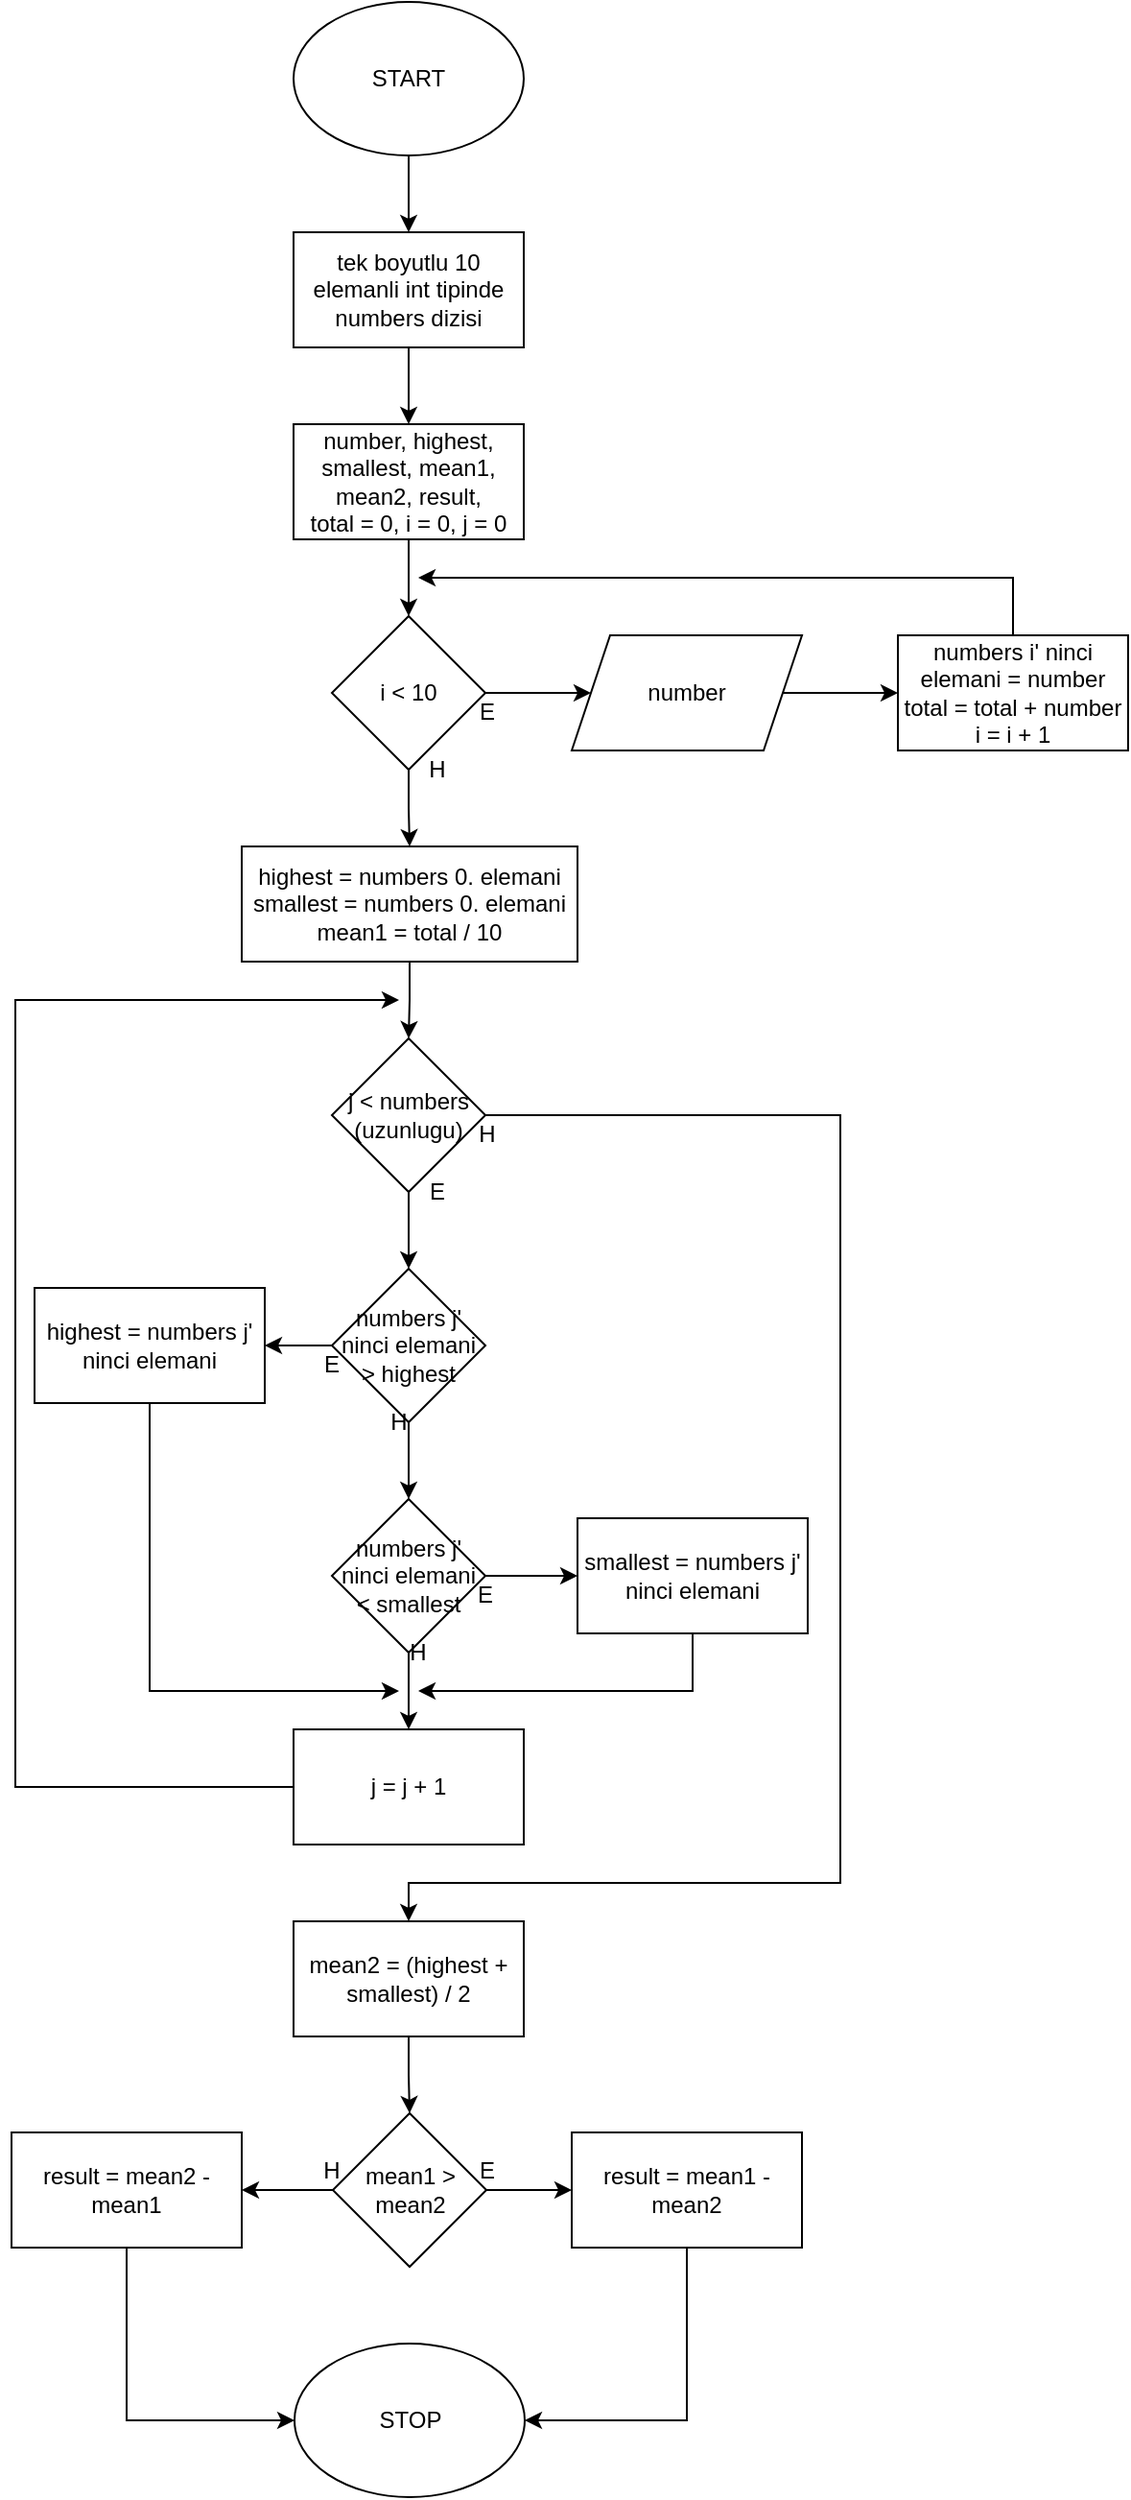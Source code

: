 <mxfile version="13.9.9" type="device"><diagram id="j4sglhTWgFKUVq_U1RRC" name="Page-1"><mxGraphModel dx="2170" dy="1375" grid="1" gridSize="10" guides="1" tooltips="1" connect="1" arrows="1" fold="1" page="1" pageScale="1" pageWidth="850" pageHeight="1100" math="0" shadow="0"><root><mxCell id="0"/><mxCell id="1" parent="0"/><mxCell id="FO_jQ9D9W6UJv9Nk6jc--17" style="edgeStyle=orthogonalEdgeStyle;rounded=0;orthogonalLoop=1;jettySize=auto;html=1;" edge="1" parent="1" source="uGl9izMZ99gcYVm2GILh-1" target="FO_jQ9D9W6UJv9Nk6jc--1"><mxGeometry relative="1" as="geometry"/></mxCell><mxCell id="uGl9izMZ99gcYVm2GILh-1" value="START" style="ellipse;whiteSpace=wrap;html=1;" parent="1" vertex="1"><mxGeometry x="365" width="120" height="80" as="geometry"/></mxCell><mxCell id="uGl9izMZ99gcYVm2GILh-10" value="STOP" style="ellipse;whiteSpace=wrap;html=1;" parent="1" vertex="1"><mxGeometry x="365.5" y="1220" width="120" height="80" as="geometry"/></mxCell><mxCell id="FO_jQ9D9W6UJv9Nk6jc--18" style="edgeStyle=orthogonalEdgeStyle;rounded=0;orthogonalLoop=1;jettySize=auto;html=1;entryX=0.5;entryY=0;entryDx=0;entryDy=0;" edge="1" parent="1" source="FO_jQ9D9W6UJv9Nk6jc--1" target="FO_jQ9D9W6UJv9Nk6jc--2"><mxGeometry relative="1" as="geometry"/></mxCell><mxCell id="FO_jQ9D9W6UJv9Nk6jc--1" value="tek boyutlu 10 elemanli int tipinde numbers dizisi" style="rounded=0;whiteSpace=wrap;html=1;" vertex="1" parent="1"><mxGeometry x="365" y="120" width="120" height="60" as="geometry"/></mxCell><mxCell id="FO_jQ9D9W6UJv9Nk6jc--19" style="edgeStyle=orthogonalEdgeStyle;rounded=0;orthogonalLoop=1;jettySize=auto;html=1;entryX=0.5;entryY=0;entryDx=0;entryDy=0;" edge="1" parent="1" source="FO_jQ9D9W6UJv9Nk6jc--2" target="FO_jQ9D9W6UJv9Nk6jc--3"><mxGeometry relative="1" as="geometry"/></mxCell><mxCell id="FO_jQ9D9W6UJv9Nk6jc--2" value="number, highest, smallest, mean1, mean2, result, &lt;br&gt;total = 0, i = 0, j = 0" style="rounded=0;whiteSpace=wrap;html=1;" vertex="1" parent="1"><mxGeometry x="365" y="220" width="120" height="60" as="geometry"/></mxCell><mxCell id="FO_jQ9D9W6UJv9Nk6jc--20" style="edgeStyle=orthogonalEdgeStyle;rounded=0;orthogonalLoop=1;jettySize=auto;html=1;entryX=0;entryY=0.5;entryDx=0;entryDy=0;" edge="1" parent="1" source="FO_jQ9D9W6UJv9Nk6jc--3" target="FO_jQ9D9W6UJv9Nk6jc--4"><mxGeometry relative="1" as="geometry"/></mxCell><mxCell id="FO_jQ9D9W6UJv9Nk6jc--23" style="edgeStyle=orthogonalEdgeStyle;rounded=0;orthogonalLoop=1;jettySize=auto;html=1;entryX=0.5;entryY=0;entryDx=0;entryDy=0;" edge="1" parent="1" source="FO_jQ9D9W6UJv9Nk6jc--3" target="FO_jQ9D9W6UJv9Nk6jc--6"><mxGeometry relative="1" as="geometry"/></mxCell><mxCell id="FO_jQ9D9W6UJv9Nk6jc--3" value="i &amp;lt; 10" style="rhombus;whiteSpace=wrap;html=1;" vertex="1" parent="1"><mxGeometry x="385" y="320" width="80" height="80" as="geometry"/></mxCell><mxCell id="FO_jQ9D9W6UJv9Nk6jc--21" style="edgeStyle=orthogonalEdgeStyle;rounded=0;orthogonalLoop=1;jettySize=auto;html=1;entryX=0;entryY=0.5;entryDx=0;entryDy=0;" edge="1" parent="1" source="FO_jQ9D9W6UJv9Nk6jc--4" target="FO_jQ9D9W6UJv9Nk6jc--5"><mxGeometry relative="1" as="geometry"><mxPoint x="660" y="360" as="targetPoint"/></mxGeometry></mxCell><mxCell id="FO_jQ9D9W6UJv9Nk6jc--4" value="number" style="shape=parallelogram;perimeter=parallelogramPerimeter;whiteSpace=wrap;html=1;fixedSize=1;" vertex="1" parent="1"><mxGeometry x="510" y="330" width="120" height="60" as="geometry"/></mxCell><mxCell id="FO_jQ9D9W6UJv9Nk6jc--22" style="edgeStyle=orthogonalEdgeStyle;rounded=0;orthogonalLoop=1;jettySize=auto;html=1;" edge="1" parent="1" source="FO_jQ9D9W6UJv9Nk6jc--5"><mxGeometry relative="1" as="geometry"><mxPoint x="430" y="300" as="targetPoint"/><Array as="points"><mxPoint x="740" y="300"/><mxPoint x="430" y="300"/></Array></mxGeometry></mxCell><mxCell id="FO_jQ9D9W6UJv9Nk6jc--5" value="numbers i' ninci elemani = number&lt;br&gt;total = total + number&lt;br&gt;i = i + 1" style="rounded=0;whiteSpace=wrap;html=1;" vertex="1" parent="1"><mxGeometry x="680" y="330" width="120" height="60" as="geometry"/></mxCell><mxCell id="FO_jQ9D9W6UJv9Nk6jc--24" style="edgeStyle=orthogonalEdgeStyle;rounded=0;orthogonalLoop=1;jettySize=auto;html=1;entryX=0.5;entryY=0;entryDx=0;entryDy=0;" edge="1" parent="1" source="FO_jQ9D9W6UJv9Nk6jc--6" target="FO_jQ9D9W6UJv9Nk6jc--7"><mxGeometry relative="1" as="geometry"/></mxCell><mxCell id="FO_jQ9D9W6UJv9Nk6jc--6" value="highest = numbers 0. elemani&lt;br&gt;smallest = numbers 0. elemani&lt;br&gt;mean1 = total / 10" style="rounded=0;whiteSpace=wrap;html=1;" vertex="1" parent="1"><mxGeometry x="338" y="440" width="175" height="60" as="geometry"/></mxCell><mxCell id="FO_jQ9D9W6UJv9Nk6jc--25" style="edgeStyle=orthogonalEdgeStyle;rounded=0;orthogonalLoop=1;jettySize=auto;html=1;entryX=0.5;entryY=0;entryDx=0;entryDy=0;" edge="1" parent="1" source="FO_jQ9D9W6UJv9Nk6jc--7" target="FO_jQ9D9W6UJv9Nk6jc--8"><mxGeometry relative="1" as="geometry"/></mxCell><mxCell id="FO_jQ9D9W6UJv9Nk6jc--33" style="edgeStyle=orthogonalEdgeStyle;rounded=0;orthogonalLoop=1;jettySize=auto;html=1;entryX=0.5;entryY=0;entryDx=0;entryDy=0;" edge="1" parent="1" source="FO_jQ9D9W6UJv9Nk6jc--7" target="FO_jQ9D9W6UJv9Nk6jc--13"><mxGeometry relative="1" as="geometry"><Array as="points"><mxPoint x="650" y="580"/><mxPoint x="650" y="980"/><mxPoint x="425" y="980"/></Array></mxGeometry></mxCell><mxCell id="FO_jQ9D9W6UJv9Nk6jc--7" value="j &amp;lt; numbers (uzunlugu)" style="rhombus;whiteSpace=wrap;html=1;" vertex="1" parent="1"><mxGeometry x="385" y="540" width="80" height="80" as="geometry"/></mxCell><mxCell id="FO_jQ9D9W6UJv9Nk6jc--26" style="edgeStyle=orthogonalEdgeStyle;rounded=0;orthogonalLoop=1;jettySize=auto;html=1;entryX=1;entryY=0.5;entryDx=0;entryDy=0;" edge="1" parent="1" source="FO_jQ9D9W6UJv9Nk6jc--8" target="FO_jQ9D9W6UJv9Nk6jc--9"><mxGeometry relative="1" as="geometry"/></mxCell><mxCell id="FO_jQ9D9W6UJv9Nk6jc--27" style="edgeStyle=orthogonalEdgeStyle;rounded=0;orthogonalLoop=1;jettySize=auto;html=1;entryX=0.5;entryY=0;entryDx=0;entryDy=0;" edge="1" parent="1" source="FO_jQ9D9W6UJv9Nk6jc--8" target="FO_jQ9D9W6UJv9Nk6jc--10"><mxGeometry relative="1" as="geometry"/></mxCell><mxCell id="FO_jQ9D9W6UJv9Nk6jc--8" value="numbers j' ninci elemani &amp;gt; highest" style="rhombus;whiteSpace=wrap;html=1;" vertex="1" parent="1"><mxGeometry x="385" y="660" width="80" height="80" as="geometry"/></mxCell><mxCell id="FO_jQ9D9W6UJv9Nk6jc--30" style="edgeStyle=orthogonalEdgeStyle;rounded=0;orthogonalLoop=1;jettySize=auto;html=1;" edge="1" parent="1" source="FO_jQ9D9W6UJv9Nk6jc--9"><mxGeometry relative="1" as="geometry"><mxPoint x="420" y="880" as="targetPoint"/><Array as="points"><mxPoint x="290" y="880"/></Array></mxGeometry></mxCell><mxCell id="FO_jQ9D9W6UJv9Nk6jc--9" value="&lt;span&gt;highest = numbers j' ninci elemani&lt;/span&gt;" style="rounded=0;whiteSpace=wrap;html=1;" vertex="1" parent="1"><mxGeometry x="230" y="670" width="120" height="60" as="geometry"/></mxCell><mxCell id="FO_jQ9D9W6UJv9Nk6jc--28" style="edgeStyle=orthogonalEdgeStyle;rounded=0;orthogonalLoop=1;jettySize=auto;html=1;" edge="1" parent="1" source="FO_jQ9D9W6UJv9Nk6jc--10" target="FO_jQ9D9W6UJv9Nk6jc--11"><mxGeometry relative="1" as="geometry"/></mxCell><mxCell id="FO_jQ9D9W6UJv9Nk6jc--29" style="edgeStyle=orthogonalEdgeStyle;rounded=0;orthogonalLoop=1;jettySize=auto;html=1;entryX=0.5;entryY=0;entryDx=0;entryDy=0;" edge="1" parent="1" source="FO_jQ9D9W6UJv9Nk6jc--10" target="FO_jQ9D9W6UJv9Nk6jc--12"><mxGeometry relative="1" as="geometry"/></mxCell><mxCell id="FO_jQ9D9W6UJv9Nk6jc--10" value="numbers j' ninci elemani &amp;lt; smallest" style="rhombus;whiteSpace=wrap;html=1;" vertex="1" parent="1"><mxGeometry x="385" y="780" width="80" height="80" as="geometry"/></mxCell><mxCell id="FO_jQ9D9W6UJv9Nk6jc--31" style="edgeStyle=orthogonalEdgeStyle;rounded=0;orthogonalLoop=1;jettySize=auto;html=1;" edge="1" parent="1" source="FO_jQ9D9W6UJv9Nk6jc--11"><mxGeometry relative="1" as="geometry"><mxPoint x="430" y="880" as="targetPoint"/><Array as="points"><mxPoint x="573" y="880"/></Array></mxGeometry></mxCell><mxCell id="FO_jQ9D9W6UJv9Nk6jc--11" value="&lt;span&gt;smallest = numbers j' ninci elemani&lt;/span&gt;" style="rounded=0;whiteSpace=wrap;html=1;" vertex="1" parent="1"><mxGeometry x="513" y="790" width="120" height="60" as="geometry"/></mxCell><mxCell id="FO_jQ9D9W6UJv9Nk6jc--32" style="edgeStyle=orthogonalEdgeStyle;rounded=0;orthogonalLoop=1;jettySize=auto;html=1;" edge="1" parent="1" source="FO_jQ9D9W6UJv9Nk6jc--12"><mxGeometry relative="1" as="geometry"><mxPoint x="420" y="520" as="targetPoint"/><Array as="points"><mxPoint x="220" y="930"/><mxPoint x="220" y="520"/></Array></mxGeometry></mxCell><mxCell id="FO_jQ9D9W6UJv9Nk6jc--12" value="&lt;span&gt;j = j + 1&lt;/span&gt;" style="rounded=0;whiteSpace=wrap;html=1;" vertex="1" parent="1"><mxGeometry x="365" y="900" width="120" height="60" as="geometry"/></mxCell><mxCell id="FO_jQ9D9W6UJv9Nk6jc--34" style="edgeStyle=orthogonalEdgeStyle;rounded=0;orthogonalLoop=1;jettySize=auto;html=1;entryX=0.5;entryY=0;entryDx=0;entryDy=0;" edge="1" parent="1" source="FO_jQ9D9W6UJv9Nk6jc--13" target="FO_jQ9D9W6UJv9Nk6jc--14"><mxGeometry relative="1" as="geometry"/></mxCell><mxCell id="FO_jQ9D9W6UJv9Nk6jc--13" value="&lt;span&gt;mean2 = (highest + smallest) / 2&lt;/span&gt;" style="rounded=0;whiteSpace=wrap;html=1;" vertex="1" parent="1"><mxGeometry x="365" y="1000" width="120" height="60" as="geometry"/></mxCell><mxCell id="FO_jQ9D9W6UJv9Nk6jc--35" style="edgeStyle=orthogonalEdgeStyle;rounded=0;orthogonalLoop=1;jettySize=auto;html=1;entryX=0;entryY=0.5;entryDx=0;entryDy=0;" edge="1" parent="1" source="FO_jQ9D9W6UJv9Nk6jc--14" target="FO_jQ9D9W6UJv9Nk6jc--15"><mxGeometry relative="1" as="geometry"/></mxCell><mxCell id="FO_jQ9D9W6UJv9Nk6jc--36" style="edgeStyle=orthogonalEdgeStyle;rounded=0;orthogonalLoop=1;jettySize=auto;html=1;" edge="1" parent="1" source="FO_jQ9D9W6UJv9Nk6jc--14" target="FO_jQ9D9W6UJv9Nk6jc--16"><mxGeometry relative="1" as="geometry"/></mxCell><mxCell id="FO_jQ9D9W6UJv9Nk6jc--14" value="mean1 &amp;gt; mean2" style="rhombus;whiteSpace=wrap;html=1;" vertex="1" parent="1"><mxGeometry x="385.5" y="1100" width="80" height="80" as="geometry"/></mxCell><mxCell id="FO_jQ9D9W6UJv9Nk6jc--38" style="edgeStyle=orthogonalEdgeStyle;rounded=0;orthogonalLoop=1;jettySize=auto;html=1;entryX=1;entryY=0.5;entryDx=0;entryDy=0;" edge="1" parent="1" source="FO_jQ9D9W6UJv9Nk6jc--15" target="uGl9izMZ99gcYVm2GILh-10"><mxGeometry relative="1" as="geometry"><Array as="points"><mxPoint x="570" y="1260"/></Array></mxGeometry></mxCell><mxCell id="FO_jQ9D9W6UJv9Nk6jc--15" value="&lt;span&gt;result = mean1 - mean2&lt;/span&gt;" style="rounded=0;whiteSpace=wrap;html=1;" vertex="1" parent="1"><mxGeometry x="510" y="1110" width="120" height="60" as="geometry"/></mxCell><mxCell id="FO_jQ9D9W6UJv9Nk6jc--37" style="edgeStyle=orthogonalEdgeStyle;rounded=0;orthogonalLoop=1;jettySize=auto;html=1;entryX=0;entryY=0.5;entryDx=0;entryDy=0;" edge="1" parent="1" source="FO_jQ9D9W6UJv9Nk6jc--16" target="uGl9izMZ99gcYVm2GILh-10"><mxGeometry relative="1" as="geometry"><Array as="points"><mxPoint x="278" y="1260"/></Array></mxGeometry></mxCell><mxCell id="FO_jQ9D9W6UJv9Nk6jc--16" value="&lt;span&gt;result = mean2 - mean1&lt;/span&gt;" style="rounded=0;whiteSpace=wrap;html=1;" vertex="1" parent="1"><mxGeometry x="218" y="1110" width="120" height="60" as="geometry"/></mxCell><mxCell id="FO_jQ9D9W6UJv9Nk6jc--39" value="E" style="text;html=1;strokeColor=none;fillColor=none;align=center;verticalAlign=middle;whiteSpace=wrap;rounded=0;" vertex="1" parent="1"><mxGeometry x="445.5" y="360" width="40" height="20" as="geometry"/></mxCell><mxCell id="FO_jQ9D9W6UJv9Nk6jc--40" value="H" style="text;html=1;strokeColor=none;fillColor=none;align=center;verticalAlign=middle;whiteSpace=wrap;rounded=0;" vertex="1" parent="1"><mxGeometry x="420" y="390" width="40" height="20" as="geometry"/></mxCell><mxCell id="FO_jQ9D9W6UJv9Nk6jc--41" value="E" style="text;html=1;strokeColor=none;fillColor=none;align=center;verticalAlign=middle;whiteSpace=wrap;rounded=0;" vertex="1" parent="1"><mxGeometry x="420" y="610" width="40" height="20" as="geometry"/></mxCell><mxCell id="FO_jQ9D9W6UJv9Nk6jc--42" value="H" style="text;html=1;strokeColor=none;fillColor=none;align=center;verticalAlign=middle;whiteSpace=wrap;rounded=0;" vertex="1" parent="1"><mxGeometry x="445.5" y="580" width="40" height="20" as="geometry"/></mxCell><mxCell id="FO_jQ9D9W6UJv9Nk6jc--43" value="E" style="text;html=1;strokeColor=none;fillColor=none;align=center;verticalAlign=middle;whiteSpace=wrap;rounded=0;" vertex="1" parent="1"><mxGeometry x="365" y="700" width="40" height="20" as="geometry"/></mxCell><mxCell id="FO_jQ9D9W6UJv9Nk6jc--44" value="H" style="text;html=1;strokeColor=none;fillColor=none;align=center;verticalAlign=middle;whiteSpace=wrap;rounded=0;" vertex="1" parent="1"><mxGeometry x="400" y="730" width="40" height="20" as="geometry"/></mxCell><mxCell id="FO_jQ9D9W6UJv9Nk6jc--45" value="E" style="text;html=1;strokeColor=none;fillColor=none;align=center;verticalAlign=middle;whiteSpace=wrap;rounded=0;" vertex="1" parent="1"><mxGeometry x="445" y="820" width="40" height="20" as="geometry"/></mxCell><mxCell id="FO_jQ9D9W6UJv9Nk6jc--46" value="H" style="text;html=1;strokeColor=none;fillColor=none;align=center;verticalAlign=middle;whiteSpace=wrap;rounded=0;" vertex="1" parent="1"><mxGeometry x="410" y="850" width="40" height="20" as="geometry"/></mxCell><mxCell id="FO_jQ9D9W6UJv9Nk6jc--48" value="E" style="text;html=1;strokeColor=none;fillColor=none;align=center;verticalAlign=middle;whiteSpace=wrap;rounded=0;" vertex="1" parent="1"><mxGeometry x="445.5" y="1120" width="40" height="20" as="geometry"/></mxCell><mxCell id="FO_jQ9D9W6UJv9Nk6jc--49" value="H" style="text;html=1;strokeColor=none;fillColor=none;align=center;verticalAlign=middle;whiteSpace=wrap;rounded=0;" vertex="1" parent="1"><mxGeometry x="365" y="1120" width="40" height="20" as="geometry"/></mxCell></root></mxGraphModel></diagram></mxfile>